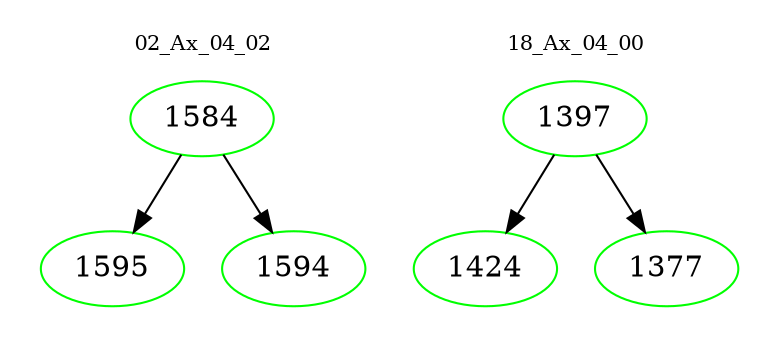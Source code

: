 digraph{
subgraph cluster_0 {
color = white
label = "02_Ax_04_02";
fontsize=10;
T0_1584 [label="1584", color="green"]
T0_1584 -> T0_1595 [color="black"]
T0_1595 [label="1595", color="green"]
T0_1584 -> T0_1594 [color="black"]
T0_1594 [label="1594", color="green"]
}
subgraph cluster_1 {
color = white
label = "18_Ax_04_00";
fontsize=10;
T1_1397 [label="1397", color="green"]
T1_1397 -> T1_1424 [color="black"]
T1_1424 [label="1424", color="green"]
T1_1397 -> T1_1377 [color="black"]
T1_1377 [label="1377", color="green"]
}
}
